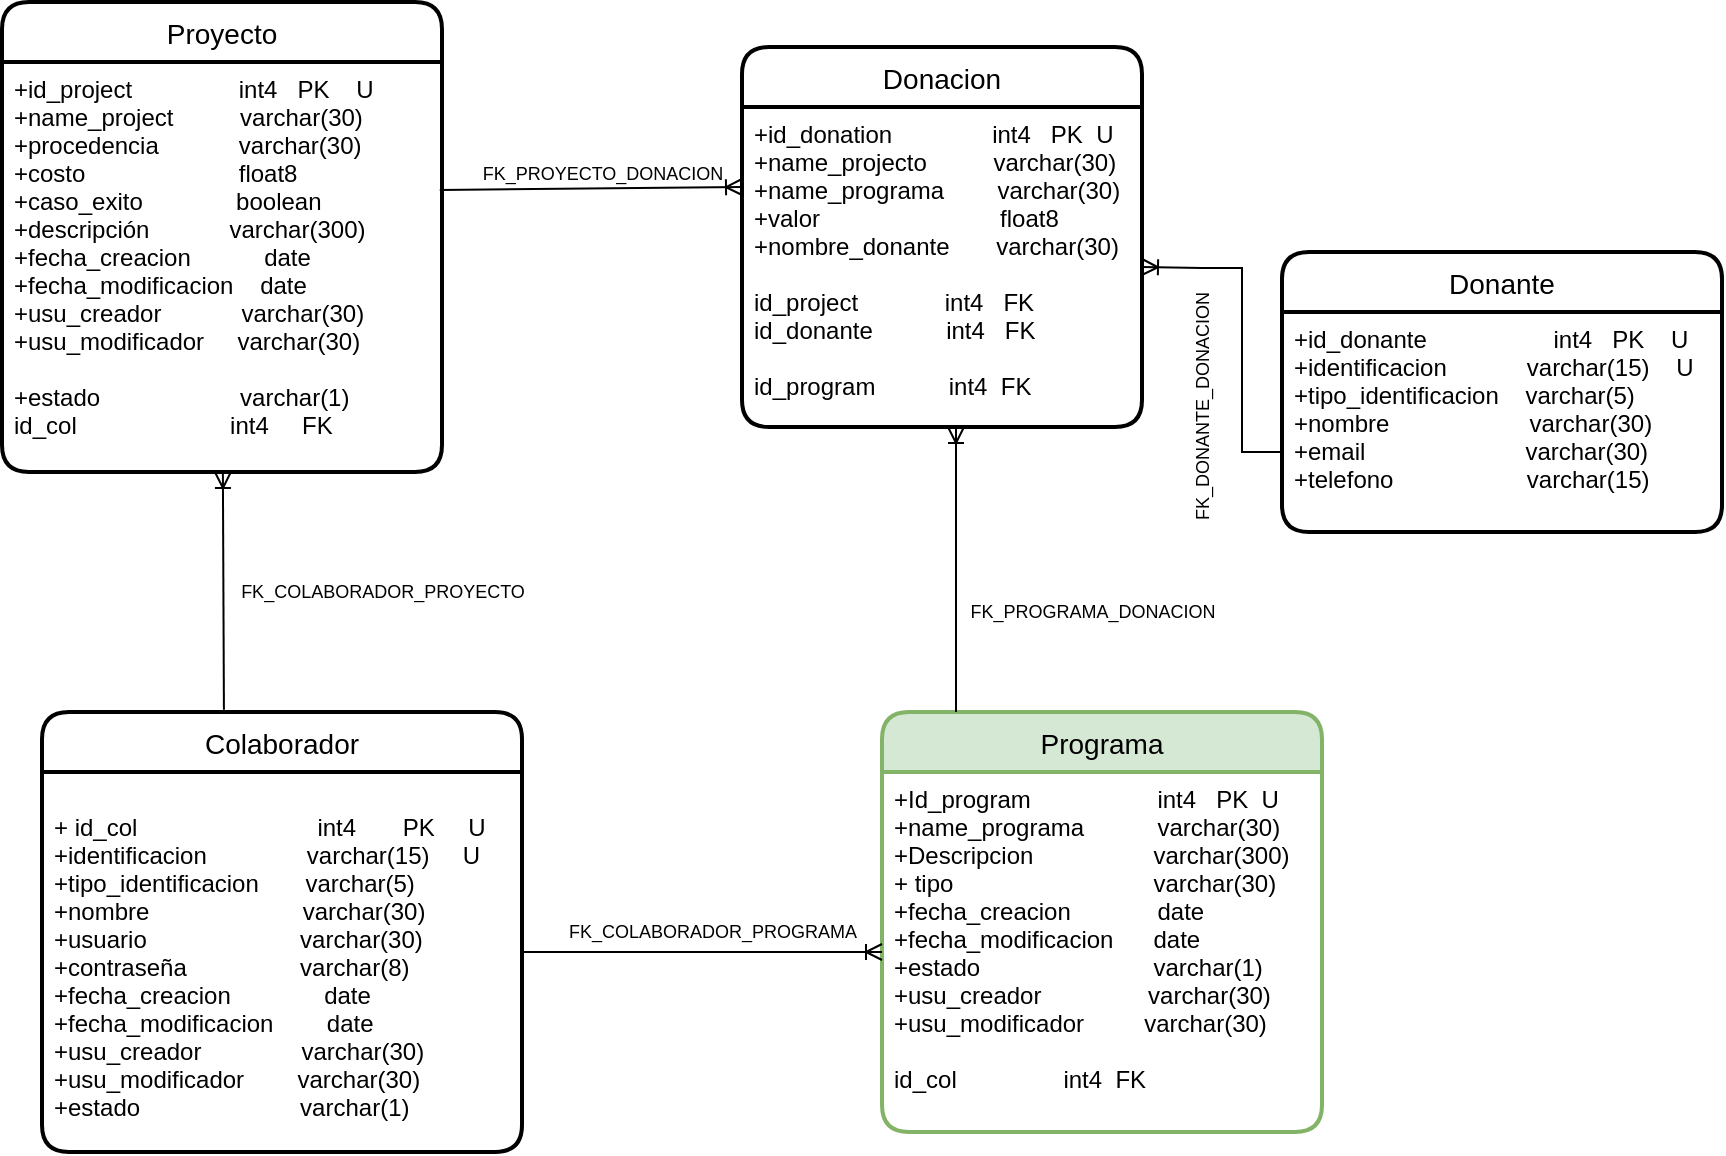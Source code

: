 <mxfile version="20.0.3" type="device" pages="2"><diagram id="R2lEEEUBdFMjLlhIrx00" name="Page-1"><mxGraphModel dx="928" dy="386" grid="1" gridSize="10" guides="1" tooltips="1" connect="1" arrows="1" fold="1" page="1" pageScale="1" pageWidth="850" pageHeight="1100" math="0" shadow="0" extFonts="Permanent Marker^https://fonts.googleapis.com/css?family=Permanent+Marker"><root><mxCell id="0"/><mxCell id="1" parent="0"/><mxCell id="xoHdQqNDRf5RbJzXEsap-4" value="Programa" style="swimlane;childLayout=stackLayout;horizontal=1;startSize=30;horizontalStack=0;rounded=1;fontSize=14;fontStyle=0;strokeWidth=2;resizeParent=0;resizeLast=1;shadow=0;dashed=0;align=center;fillColor=#d5e8d4;strokeColor=#82b366;" parent="1" vertex="1"><mxGeometry x="460" y="370" width="220" height="210" as="geometry"/></mxCell><mxCell id="xoHdQqNDRf5RbJzXEsap-5" value="+Id_program                   int4   PK  U&#xA;+name_programa           varchar(30)&#xA;+Descripcion                  varchar(300)&#xA;+ tipo                              varchar(30)&#xA;+fecha_creacion             date&#xA;+fecha_modificacion      date&#xA;+estado                          varchar(1)  &#xA;+usu_creador                varchar(30)&#xA;+usu_modificador         varchar(30) &#xA;&#xA;id_col                int4  FK  " style="align=left;strokeColor=none;fillColor=none;spacingLeft=4;fontSize=12;verticalAlign=top;resizable=0;rotatable=0;part=1;" parent="xoHdQqNDRf5RbJzXEsap-4" vertex="1"><mxGeometry y="30" width="220" height="180" as="geometry"/></mxCell><mxCell id="oe1vay_0GhnE0M-pk7rn-1" value="Proyecto" style="swimlane;childLayout=stackLayout;horizontal=1;startSize=30;horizontalStack=0;rounded=1;fontSize=14;fontStyle=0;strokeWidth=2;resizeParent=0;resizeLast=1;shadow=0;dashed=0;align=center;" vertex="1" parent="1"><mxGeometry x="20" y="15" width="220" height="235" as="geometry"/></mxCell><mxCell id="oe1vay_0GhnE0M-pk7rn-2" value="+id_project                int4   PK    U&#xA;+name_project          varchar(30)&#xA;+procedencia            varchar(30)&#xA;+costo                       float8&#xA;+caso_exito              boolean&#xA;+descripción            varchar(300)&#xA;+fecha_creacion           date&#xA;+fecha_modificacion    date&#xA;+usu_creador            varchar(30)&#xA;+usu_modificador     varchar(30)&#xA;&#xA;+estado                     varchar(1)&#xA;id_col                       int4     FK&#xA;&#xA;&#xA;&#xA;" style="align=left;strokeColor=none;fillColor=none;spacingLeft=4;fontSize=12;verticalAlign=top;resizable=0;rotatable=0;part=1;" vertex="1" parent="oe1vay_0GhnE0M-pk7rn-1"><mxGeometry y="30" width="220" height="205" as="geometry"/></mxCell><mxCell id="oe1vay_0GhnE0M-pk7rn-3" value="Donacion" style="swimlane;childLayout=stackLayout;horizontal=1;startSize=30;horizontalStack=0;rounded=1;fontSize=14;fontStyle=0;strokeWidth=2;resizeParent=0;resizeLast=1;shadow=0;dashed=0;align=center;" vertex="1" parent="1"><mxGeometry x="390" y="37.5" width="200" height="190" as="geometry"/></mxCell><mxCell id="oe1vay_0GhnE0M-pk7rn-16" style="edgeStyle=none;rounded=0;orthogonalLoop=1;jettySize=auto;html=1;" edge="1" parent="oe1vay_0GhnE0M-pk7rn-3" source="oe1vay_0GhnE0M-pk7rn-4" target="oe1vay_0GhnE0M-pk7rn-3"><mxGeometry relative="1" as="geometry"/></mxCell><mxCell id="oe1vay_0GhnE0M-pk7rn-4" value="+id_donation               int4   PK  U&#xA;+name_projecto          varchar(30)&#xA;+name_programa        varchar(30)&#xA;+valor                           float8&#xA;+nombre_donante       varchar(30)&#xA;&#xA;id_project             int4   FK&#xA;id_donante           int4   FK&#xA;&#xA;id_program           int4  FK&#xA;&#xA;&#xA;&#xA;&#xA;" style="align=left;strokeColor=none;fillColor=none;spacingLeft=4;fontSize=12;verticalAlign=top;resizable=0;rotatable=0;part=1;" vertex="1" parent="oe1vay_0GhnE0M-pk7rn-3"><mxGeometry y="30" width="200" height="160" as="geometry"/></mxCell><mxCell id="oe1vay_0GhnE0M-pk7rn-5" value="Donante" style="swimlane;childLayout=stackLayout;horizontal=1;startSize=30;horizontalStack=0;rounded=1;fontSize=14;fontStyle=0;strokeWidth=2;resizeParent=0;resizeLast=1;shadow=0;dashed=0;align=center;" vertex="1" parent="1"><mxGeometry x="660" y="140" width="220" height="140" as="geometry"/></mxCell><mxCell id="oe1vay_0GhnE0M-pk7rn-6" value="+id_donante                   int4   PK    U&#xA;+identificacion            varchar(15)    U&#xA;+tipo_identificacion    varchar(5)&#xA;+nombre                     varchar(30)&#xA;+email                        varchar(30)&#xA;+telefono                    varchar(15)&#xA;" style="align=left;strokeColor=none;fillColor=none;spacingLeft=4;fontSize=12;verticalAlign=top;resizable=0;rotatable=0;part=1;" vertex="1" parent="oe1vay_0GhnE0M-pk7rn-5"><mxGeometry y="30" width="220" height="110" as="geometry"/></mxCell><mxCell id="oe1vay_0GhnE0M-pk7rn-9" value="Colaborador" style="swimlane;childLayout=stackLayout;horizontal=1;startSize=30;horizontalStack=0;rounded=1;fontSize=14;fontStyle=0;strokeWidth=2;resizeParent=0;resizeLast=1;shadow=0;dashed=0;align=center;" vertex="1" parent="1"><mxGeometry x="40" y="370" width="240" height="220" as="geometry"/></mxCell><mxCell id="oe1vay_0GhnE0M-pk7rn-10" value="&#xA;+ id_col                           int4       PK     U&#xA;+identificacion               varchar(15)     U&#xA;+tipo_identificacion       varchar(5)&#xA;+nombre                       varchar(30)&#xA;+usuario                       varchar(30)&#xA;+contraseña                 varchar(8)&#xA;+fecha_creacion              date&#xA;+fecha_modificacion        date&#xA;+usu_creador               varchar(30)&#xA;+usu_modificador        varchar(30)&#xA;+estado                        varchar(1)  &#xA;" style="align=left;strokeColor=none;fillColor=none;spacingLeft=4;fontSize=12;verticalAlign=top;resizable=0;rotatable=0;part=1;" vertex="1" parent="oe1vay_0GhnE0M-pk7rn-9"><mxGeometry y="30" width="240" height="190" as="geometry"/></mxCell><mxCell id="oe1vay_0GhnE0M-pk7rn-14" value="" style="fontSize=12;html=1;endArrow=ERoneToMany;rounded=0;exitX=0.379;exitY=-0.005;exitDx=0;exitDy=0;exitPerimeter=0;" edge="1" parent="1" source="oe1vay_0GhnE0M-pk7rn-9" target="oe1vay_0GhnE0M-pk7rn-2"><mxGeometry width="100" height="100" relative="1" as="geometry"><mxPoint x="400" y="260" as="sourcePoint"/><mxPoint x="500" y="160" as="targetPoint"/></mxGeometry></mxCell><mxCell id="oe1vay_0GhnE0M-pk7rn-17" value="" style="fontSize=12;html=1;endArrow=ERoneToMany;rounded=0;entryX=1;entryY=0.5;entryDx=0;entryDy=0;" edge="1" parent="1" target="oe1vay_0GhnE0M-pk7rn-4"><mxGeometry width="100" height="100" relative="1" as="geometry"><mxPoint x="660" y="240" as="sourcePoint"/><mxPoint x="500" y="130" as="targetPoint"/><Array as="points"><mxPoint x="640" y="240"/><mxPoint x="640" y="180"/><mxPoint x="640" y="148"/><mxPoint x="620" y="148"/></Array></mxGeometry></mxCell><mxCell id="oe1vay_0GhnE0M-pk7rn-18" value="" style="fontSize=12;html=1;endArrow=ERoneToMany;rounded=0;exitX=0.995;exitY=0.312;exitDx=0;exitDy=0;entryX=0;entryY=0.25;entryDx=0;entryDy=0;exitPerimeter=0;" edge="1" parent="1" source="oe1vay_0GhnE0M-pk7rn-2" target="oe1vay_0GhnE0M-pk7rn-4"><mxGeometry width="100" height="100" relative="1" as="geometry"><mxPoint x="400" y="230" as="sourcePoint"/><mxPoint x="500" y="130" as="targetPoint"/></mxGeometry></mxCell><mxCell id="oe1vay_0GhnE0M-pk7rn-19" value="" style="fontSize=12;html=1;endArrow=ERoneToMany;rounded=0;entryX=0.535;entryY=1;entryDx=0;entryDy=0;entryPerimeter=0;" edge="1" parent="1" target="oe1vay_0GhnE0M-pk7rn-4"><mxGeometry width="100" height="100" relative="1" as="geometry"><mxPoint x="497" y="370" as="sourcePoint"/><mxPoint x="479" y="170" as="targetPoint"/></mxGeometry></mxCell><mxCell id="oe1vay_0GhnE0M-pk7rn-21" value="&lt;font style=&quot;font-size: 9px;&quot;&gt;FK_PROYECTO_DONACION&lt;/font&gt;" style="text;html=1;align=center;verticalAlign=middle;resizable=0;points=[];autosize=1;strokeColor=none;fillColor=none;" vertex="1" parent="1"><mxGeometry x="250" y="85" width="140" height="30" as="geometry"/></mxCell><mxCell id="oe1vay_0GhnE0M-pk7rn-22" value="" style="fontSize=12;html=1;endArrow=ERoneToMany;rounded=0;" edge="1" parent="1"><mxGeometry width="100" height="100" relative="1" as="geometry"><mxPoint x="280" y="490" as="sourcePoint"/><mxPoint x="460" y="490" as="targetPoint"/></mxGeometry></mxCell><mxCell id="oe1vay_0GhnE0M-pk7rn-23" value="FK_COLABORADOR_PROYECTO" style="text;html=1;align=center;verticalAlign=middle;resizable=0;points=[];autosize=1;strokeColor=none;fillColor=none;fontSize=9;" vertex="1" parent="1"><mxGeometry x="130" y="300" width="160" height="20" as="geometry"/></mxCell><mxCell id="oe1vay_0GhnE0M-pk7rn-24" value="FK_COLABORADOR_PROGRAMA" style="text;html=1;align=center;verticalAlign=middle;resizable=0;points=[];autosize=1;strokeColor=none;fillColor=none;fontSize=9;" vertex="1" parent="1"><mxGeometry x="290" y="470" width="170" height="20" as="geometry"/></mxCell><mxCell id="oe1vay_0GhnE0M-pk7rn-25" value="FK_PROGRAMA_DONACION" style="text;html=1;align=center;verticalAlign=middle;resizable=0;points=[];autosize=1;strokeColor=none;fillColor=none;fontSize=9;" vertex="1" parent="1"><mxGeometry x="490" y="310" width="150" height="20" as="geometry"/></mxCell><mxCell id="oe1vay_0GhnE0M-pk7rn-26" value="FK_DONANTE_DONACION" style="text;html=1;align=center;verticalAlign=middle;resizable=0;points=[];autosize=1;strokeColor=none;fillColor=none;fontSize=9;rotation=-90;" vertex="1" parent="1"><mxGeometry x="550" y="207.5" width="140" height="20" as="geometry"/></mxCell></root></mxGraphModel></diagram><diagram id="4lxa6lgOeKZORml4J_aI" name="Page-2"><mxGraphModel dx="928" dy="386" grid="1" gridSize="10" guides="1" tooltips="1" connect="1" arrows="1" fold="1" page="1" pageScale="1" pageWidth="850" pageHeight="1100" math="0" shadow="0"><root><mxCell id="0"/><mxCell id="1" parent="0"/></root></mxGraphModel></diagram></mxfile>